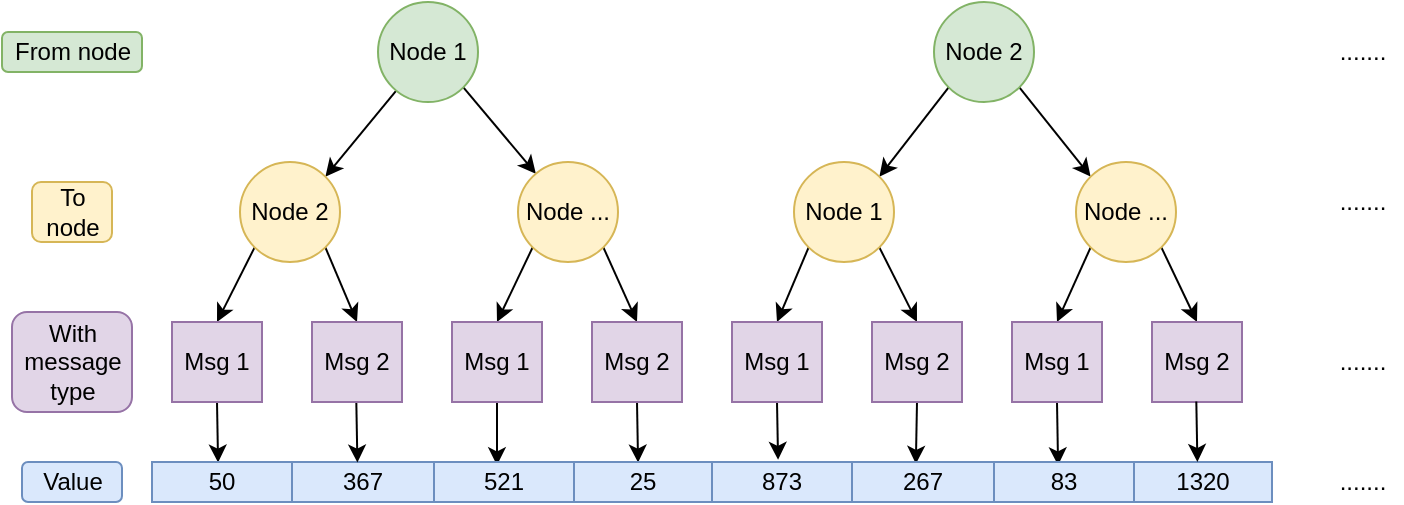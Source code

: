 <mxfile version="17.4.0" type="device"><diagram id="yhtvm28YYgiTaryT5ivU" name="Page-1"><mxGraphModel dx="981" dy="508" grid="1" gridSize="10" guides="1" tooltips="1" connect="1" arrows="1" fold="1" page="1" pageScale="1" pageWidth="827" pageHeight="1169" math="0" shadow="0"><root><mxCell id="0"/><mxCell id="1" parent="0"/><mxCell id="1zAqkXBA3oMKBa7ZBdZP-118" style="rounded=0;orthogonalLoop=1;jettySize=auto;html=1;entryX=1;entryY=0;entryDx=0;entryDy=0;" edge="1" parent="1" source="1zAqkXBA3oMKBa7ZBdZP-50" target="1zAqkXBA3oMKBa7ZBdZP-104"><mxGeometry relative="1" as="geometry"><mxPoint x="200" y="240" as="targetPoint"/></mxGeometry></mxCell><mxCell id="1zAqkXBA3oMKBa7ZBdZP-119" style="edgeStyle=none;rounded=0;orthogonalLoop=1;jettySize=auto;html=1;exitX=1;exitY=1;exitDx=0;exitDy=0;" edge="1" parent="1" source="1zAqkXBA3oMKBa7ZBdZP-50" target="1zAqkXBA3oMKBa7ZBdZP-105"><mxGeometry relative="1" as="geometry"/></mxCell><mxCell id="1zAqkXBA3oMKBa7ZBdZP-50" value="Node 1" style="ellipse;whiteSpace=wrap;html=1;aspect=fixed;fillColor=#d5e8d4;strokeColor=#82b366;" vertex="1" parent="1"><mxGeometry x="203" y="150" width="50" height="50" as="geometry"/></mxCell><mxCell id="1zAqkXBA3oMKBa7ZBdZP-120" style="edgeStyle=none;rounded=0;orthogonalLoop=1;jettySize=auto;html=1;exitX=0;exitY=1;exitDx=0;exitDy=0;entryX=1;entryY=0;entryDx=0;entryDy=0;" edge="1" parent="1" source="1zAqkXBA3oMKBa7ZBdZP-103" target="1zAqkXBA3oMKBa7ZBdZP-107"><mxGeometry relative="1" as="geometry"/></mxCell><mxCell id="1zAqkXBA3oMKBa7ZBdZP-121" style="edgeStyle=none;rounded=0;orthogonalLoop=1;jettySize=auto;html=1;exitX=1;exitY=1;exitDx=0;exitDy=0;entryX=0;entryY=0;entryDx=0;entryDy=0;" edge="1" parent="1" source="1zAqkXBA3oMKBa7ZBdZP-103" target="1zAqkXBA3oMKBa7ZBdZP-106"><mxGeometry relative="1" as="geometry"/></mxCell><mxCell id="1zAqkXBA3oMKBa7ZBdZP-103" value="Node 2" style="ellipse;whiteSpace=wrap;html=1;aspect=fixed;fillColor=#d5e8d4;strokeColor=#82b366;" vertex="1" parent="1"><mxGeometry x="481" y="150" width="50" height="50" as="geometry"/></mxCell><mxCell id="1zAqkXBA3oMKBa7ZBdZP-122" style="edgeStyle=none;rounded=0;orthogonalLoop=1;jettySize=auto;html=1;exitX=0;exitY=1;exitDx=0;exitDy=0;entryX=0.5;entryY=0;entryDx=0;entryDy=0;" edge="1" parent="1" source="1zAqkXBA3oMKBa7ZBdZP-104" target="1zAqkXBA3oMKBa7ZBdZP-108"><mxGeometry relative="1" as="geometry"/></mxCell><mxCell id="1zAqkXBA3oMKBa7ZBdZP-123" style="edgeStyle=none;rounded=0;orthogonalLoop=1;jettySize=auto;html=1;exitX=1;exitY=1;exitDx=0;exitDy=0;entryX=0.5;entryY=0;entryDx=0;entryDy=0;" edge="1" parent="1" source="1zAqkXBA3oMKBa7ZBdZP-104" target="1zAqkXBA3oMKBa7ZBdZP-110"><mxGeometry relative="1" as="geometry"/></mxCell><mxCell id="1zAqkXBA3oMKBa7ZBdZP-104" value="Node 2" style="ellipse;whiteSpace=wrap;html=1;aspect=fixed;fillColor=#fff2cc;strokeColor=#d6b656;" vertex="1" parent="1"><mxGeometry x="134" y="230" width="50" height="50" as="geometry"/></mxCell><mxCell id="1zAqkXBA3oMKBa7ZBdZP-124" style="edgeStyle=none;rounded=0;orthogonalLoop=1;jettySize=auto;html=1;exitX=0;exitY=1;exitDx=0;exitDy=0;entryX=0.5;entryY=0;entryDx=0;entryDy=0;" edge="1" parent="1" source="1zAqkXBA3oMKBa7ZBdZP-105" target="1zAqkXBA3oMKBa7ZBdZP-111"><mxGeometry relative="1" as="geometry"/></mxCell><mxCell id="1zAqkXBA3oMKBa7ZBdZP-125" style="edgeStyle=none;rounded=0;orthogonalLoop=1;jettySize=auto;html=1;exitX=1;exitY=1;exitDx=0;exitDy=0;entryX=0.5;entryY=0;entryDx=0;entryDy=0;" edge="1" parent="1" source="1zAqkXBA3oMKBa7ZBdZP-105" target="1zAqkXBA3oMKBa7ZBdZP-112"><mxGeometry relative="1" as="geometry"/></mxCell><mxCell id="1zAqkXBA3oMKBa7ZBdZP-105" value="Node ..." style="ellipse;whiteSpace=wrap;html=1;aspect=fixed;fillColor=#fff2cc;strokeColor=#d6b656;" vertex="1" parent="1"><mxGeometry x="273" y="230" width="50" height="50" as="geometry"/></mxCell><mxCell id="1zAqkXBA3oMKBa7ZBdZP-128" style="edgeStyle=none;rounded=0;orthogonalLoop=1;jettySize=auto;html=1;exitX=0;exitY=1;exitDx=0;exitDy=0;entryX=0.5;entryY=0;entryDx=0;entryDy=0;" edge="1" parent="1" source="1zAqkXBA3oMKBa7ZBdZP-106" target="1zAqkXBA3oMKBa7ZBdZP-115"><mxGeometry relative="1" as="geometry"/></mxCell><mxCell id="1zAqkXBA3oMKBa7ZBdZP-129" style="edgeStyle=none;rounded=0;orthogonalLoop=1;jettySize=auto;html=1;exitX=1;exitY=1;exitDx=0;exitDy=0;entryX=0.5;entryY=0;entryDx=0;entryDy=0;" edge="1" parent="1" source="1zAqkXBA3oMKBa7ZBdZP-106" target="1zAqkXBA3oMKBa7ZBdZP-116"><mxGeometry relative="1" as="geometry"/></mxCell><mxCell id="1zAqkXBA3oMKBa7ZBdZP-106" value="Node ..." style="ellipse;whiteSpace=wrap;html=1;aspect=fixed;fillColor=#fff2cc;strokeColor=#d6b656;" vertex="1" parent="1"><mxGeometry x="552" y="230" width="50" height="50" as="geometry"/></mxCell><mxCell id="1zAqkXBA3oMKBa7ZBdZP-126" style="edgeStyle=none;rounded=0;orthogonalLoop=1;jettySize=auto;html=1;exitX=0;exitY=1;exitDx=0;exitDy=0;entryX=0.5;entryY=0;entryDx=0;entryDy=0;" edge="1" parent="1" source="1zAqkXBA3oMKBa7ZBdZP-107" target="1zAqkXBA3oMKBa7ZBdZP-113"><mxGeometry relative="1" as="geometry"/></mxCell><mxCell id="1zAqkXBA3oMKBa7ZBdZP-127" style="edgeStyle=none;rounded=0;orthogonalLoop=1;jettySize=auto;html=1;exitX=1;exitY=1;exitDx=0;exitDy=0;entryX=0.5;entryY=0;entryDx=0;entryDy=0;" edge="1" parent="1" source="1zAqkXBA3oMKBa7ZBdZP-107" target="1zAqkXBA3oMKBa7ZBdZP-114"><mxGeometry relative="1" as="geometry"/></mxCell><mxCell id="1zAqkXBA3oMKBa7ZBdZP-107" value="Node 1" style="ellipse;whiteSpace=wrap;html=1;aspect=fixed;fillColor=#fff2cc;strokeColor=#d6b656;" vertex="1" parent="1"><mxGeometry x="411" y="230" width="50" height="50" as="geometry"/></mxCell><mxCell id="1zAqkXBA3oMKBa7ZBdZP-140" style="edgeStyle=none;rounded=0;orthogonalLoop=1;jettySize=auto;html=1;exitX=0.5;exitY=1;exitDx=0;exitDy=0;entryX=0.059;entryY=0.014;entryDx=0;entryDy=0;entryPerimeter=0;" edge="1" parent="1" source="1zAqkXBA3oMKBa7ZBdZP-108" target="1zAqkXBA3oMKBa7ZBdZP-131"><mxGeometry relative="1" as="geometry"/></mxCell><mxCell id="1zAqkXBA3oMKBa7ZBdZP-108" value="Msg 1&lt;span style=&quot;color: rgba(0 , 0 , 0 , 0) ; font-family: monospace ; font-size: 0px&quot;&gt;%3CmxGraphModel%3E%3Croot%3E%3CmxCell%20id%3D%220%22%2F%3E%3CmxCell%20id%3D%221%22%20parent%3D%220%22%2F%3E%3CmxCell%20id%3D%222%22%20value%3D%22Node%201%22%20style%3D%22ellipse%3BwhiteSpace%3Dwrap%3Bhtml%3D1%3Baspect%3Dfixed%3B%22%20vertex%3D%221%22%20parent%3D%221%22%3E%3CmxGeometry%20x%3D%22120%22%20y%3D%22210%22%20width%3D%2250%22%20height%3D%2250%22%20as%3D%22geometry%22%2F%3E%3C%2FmxCell%3E%3C%2Froot%3E%3C%2FmxGraphModel%3E&lt;/span&gt;" style="rounded=0;whiteSpace=wrap;html=1;fillColor=#e1d5e7;strokeColor=#9673a6;" vertex="1" parent="1"><mxGeometry x="100" y="310" width="45" height="40" as="geometry"/></mxCell><mxCell id="1zAqkXBA3oMKBa7ZBdZP-110" value="Msg 2&lt;span style=&quot;color: rgba(0 , 0 , 0 , 0) ; font-family: monospace ; font-size: 0px&quot;&gt;%3CmxGraphModel%3E%3Croot%3E%3CmxCell%20id%3D%220%22%2F%3E%3CmxCell%20id%3D%221%22%20parent%3D%220%22%2F%3E%3CmxCell%20id%3D%222%22%20value%3D%22Node%201%22%20style%3D%22ellipse%3BwhiteSpace%3Dwrap%3Bhtml%3D1%3Baspect%3Dfixed%3B%22%20vertex%3D%221%22%20parent%3D%221%22%3E%3CmxGeometry%20x%3D%22120%22%20y%3D%22210%22%20width%3D%2250%22%20height%3D%2250%22%20as%3D%22geometry%22%2F%3E%3C%2FmxCell%3E%3C%2Froot%3E%3C%2FmxGraphModel%3&lt;/span&gt;" style="rounded=0;whiteSpace=wrap;html=1;" vertex="1" parent="1"><mxGeometry x="170" y="310" width="45" height="40" as="geometry"/></mxCell><mxCell id="1zAqkXBA3oMKBa7ZBdZP-142" style="edgeStyle=none;rounded=0;orthogonalLoop=1;jettySize=auto;html=1;exitX=0.5;exitY=1;exitDx=0;exitDy=0;entryX=0.308;entryY=0.083;entryDx=0;entryDy=0;entryPerimeter=0;" edge="1" parent="1" source="1zAqkXBA3oMKBa7ZBdZP-111" target="1zAqkXBA3oMKBa7ZBdZP-131"><mxGeometry relative="1" as="geometry"/></mxCell><mxCell id="1zAqkXBA3oMKBa7ZBdZP-111" value="Msg 1&lt;span style=&quot;color: rgba(0 , 0 , 0 , 0) ; font-family: monospace ; font-size: 0px&quot;&gt;%3CmxGraphModel%3E%3Croot%3E%3CmxCell%20id%3D%220%22%2F%3E%3CmxCell%20id%3D%221%22%20parent%3D%220%22%2F%3E%3CmxCell%20id%3D%222%22%20value%3D%22Node%201%22%20style%3D%22ellipse%3BwhiteSpace%3Dwrap%3Bhtml%3D1%3Baspect%3Dfixed%3B%22%20vertex%3D%221%22%20parent%3D%221%22%3E%3CmxGeometry%20x%3D%22120%22%20y%3D%22210%22%20width%3D%2250%22%20height%3D%2250%22%20as%3D%22geometry%22%2F%3E%3C%2FmxCell%3E%3C%2Froot%3E%3C%2FmxGraphModel%3E&lt;/span&gt;" style="rounded=0;whiteSpace=wrap;html=1;" vertex="1" parent="1"><mxGeometry x="240" y="310" width="45" height="40" as="geometry"/></mxCell><mxCell id="1zAqkXBA3oMKBa7ZBdZP-143" style="edgeStyle=none;rounded=0;orthogonalLoop=1;jettySize=auto;html=1;exitX=0.5;exitY=1;exitDx=0;exitDy=0;entryX=0.434;entryY=0.014;entryDx=0;entryDy=0;entryPerimeter=0;" edge="1" parent="1" source="1zAqkXBA3oMKBa7ZBdZP-112" target="1zAqkXBA3oMKBa7ZBdZP-131"><mxGeometry relative="1" as="geometry"/></mxCell><mxCell id="1zAqkXBA3oMKBa7ZBdZP-112" value="Msg 2&lt;span style=&quot;color: rgba(0 , 0 , 0 , 0) ; font-family: monospace ; font-size: 0px&quot;&gt;%3CmxGraphModel%3E%3Croot%3E%3CmxCell%20id%3D%220%22%2F%3E%3CmxCell%20id%3D%221%22%20parent%3D%220%22%2F%3E%3CmxCell%20id%3D%222%22%20value%3D%22Node%201%22%20style%3D%22ellipse%3BwhiteSpace%3Dwrap%3Bhtml%3D1%3Baspect%3Dfixed%3B%22%20vertex%3D%221%22%20parent%3D%221%22%3E%3CmxGeometry%20x%3D%22120%22%20y%3D%22210%22%20width%3D%2250%22%20height%3D%2250%22%20as%3D%22geometry%22%2F%3E%3C%2FmxCell%3E%3C%2Froot%3E%3C%2FmxGraphModel%3E&lt;/span&gt;" style="rounded=0;whiteSpace=wrap;html=1;" vertex="1" parent="1"><mxGeometry x="310" y="310" width="45" height="40" as="geometry"/></mxCell><mxCell id="1zAqkXBA3oMKBa7ZBdZP-144" style="edgeStyle=none;rounded=0;orthogonalLoop=1;jettySize=auto;html=1;exitX=0.5;exitY=1;exitDx=0;exitDy=0;entryX=0.559;entryY=-0.055;entryDx=0;entryDy=0;entryPerimeter=0;" edge="1" parent="1" source="1zAqkXBA3oMKBa7ZBdZP-113" target="1zAqkXBA3oMKBa7ZBdZP-131"><mxGeometry relative="1" as="geometry"/></mxCell><mxCell id="1zAqkXBA3oMKBa7ZBdZP-113" value="Msg 1&lt;span style=&quot;color: rgba(0 , 0 , 0 , 0) ; font-family: monospace ; font-size: 0px&quot;&gt;%3CmxGraphModel%3E%3Croot%3E%3CmxCell%20id%3D%220%22%2F%3E%3CmxCell%20id%3D%221%22%20parent%3D%220%22%2F%3E%3CmxCell%20id%3D%222%22%20value%3D%22Node%201%22%20style%3D%22ellipse%3BwhiteSpace%3Dwrap%3Bhtml%3D1%3Baspect%3Dfixed%3B%22%20vertex%3D%221%22%20parent%3D%221%22%3E%3CmxGeometry%20x%3D%22120%22%20y%3D%22210%22%20width%3D%2250%22%20height%3D%2250%22%20as%3D%22geometry%22%2F%3E%3C%2FmxCell%3E%3C%2Froot%3E%3C%2FmxGraphModel%3E&lt;/span&gt;" style="rounded=0;whiteSpace=wrap;html=1;" vertex="1" parent="1"><mxGeometry x="380" y="310" width="45" height="40" as="geometry"/></mxCell><mxCell id="1zAqkXBA3oMKBa7ZBdZP-145" style="edgeStyle=none;rounded=0;orthogonalLoop=1;jettySize=auto;html=1;exitX=0.5;exitY=1;exitDx=0;exitDy=0;entryX=0.682;entryY=0.048;entryDx=0;entryDy=0;entryPerimeter=0;" edge="1" parent="1" source="1zAqkXBA3oMKBa7ZBdZP-114" target="1zAqkXBA3oMKBa7ZBdZP-131"><mxGeometry relative="1" as="geometry"/></mxCell><mxCell id="1zAqkXBA3oMKBa7ZBdZP-114" value="Msg 2&lt;span style=&quot;color: rgba(0 , 0 , 0 , 0) ; font-family: monospace ; font-size: 0px&quot;&gt;%3CmxGraphModel%3E%3Croot%3E%3CmxCell%20id%3D%220%22%2F%3E%3CmxCell%20id%3D%221%22%20parent%3D%220%22%2F%3E%3CmxCell%20id%3D%222%22%20value%3D%22Node%201%22%20style%3D%22ellipse%3BwhiteSpace%3Dwrap%3Bhtml%3D1%3Baspect%3Dfixed%3B%22%20vertex%3D%221%22%20parent%3D%221%22%3E%3CmxGeometry%20x%3D%22120%22%20y%3D%22210%22%20width%3D%2250%22%20height%3D%2250%22%20as%3D%22geometry%22%2F%3E%3C%2FmxCell%3E%3C%2Froot%3E%3C%2FmxGraphModel%3E&lt;/span&gt;" style="rounded=0;whiteSpace=wrap;html=1;" vertex="1" parent="1"><mxGeometry x="450" y="310" width="45" height="40" as="geometry"/></mxCell><mxCell id="1zAqkXBA3oMKBa7ZBdZP-146" style="edgeStyle=none;rounded=0;orthogonalLoop=1;jettySize=auto;html=1;exitX=0.5;exitY=1;exitDx=0;exitDy=0;entryX=0.809;entryY=0.083;entryDx=0;entryDy=0;entryPerimeter=0;" edge="1" parent="1" source="1zAqkXBA3oMKBa7ZBdZP-115" target="1zAqkXBA3oMKBa7ZBdZP-131"><mxGeometry relative="1" as="geometry"/></mxCell><mxCell id="1zAqkXBA3oMKBa7ZBdZP-115" value="Msg 1&lt;span style=&quot;color: rgba(0 , 0 , 0 , 0) ; font-family: monospace ; font-size: 0px&quot;&gt;%3CmxGraphModel%3E%3Croot%3E%3CmxCell%20id%3D%220%22%2F%3E%3CmxCell%20id%3D%221%22%20parent%3D%220%22%2F%3E%3CmxCell%20id%3D%222%22%20value%3D%22Node%201%22%20style%3D%22ellipse%3BwhiteSpace%3Dwrap%3Bhtml%3D1%3Baspect%3Dfixed%3B%22%20vertex%3D%221%22%20parent%3D%221%22%3E%3CmxGeometry%20x%3D%22120%22%20y%3D%22210%22%20width%3D%2250%22%20height%3D%2250%22%20as%3D%22geometry%22%2F%3E%3C%2FmxCell%3E%3C%2Froot%3E%3C%2FmxGraphModel%3E&lt;/span&gt;" style="rounded=0;whiteSpace=wrap;html=1;" vertex="1" parent="1"><mxGeometry x="520" y="310" width="45" height="40" as="geometry"/></mxCell><mxCell id="1zAqkXBA3oMKBa7ZBdZP-116" value="Msg 2&lt;span style=&quot;color: rgba(0 , 0 , 0 , 0) ; font-family: monospace ; font-size: 0px&quot;&gt;%3CmxGraphModel%3E%3Croot%3E%3CmxCell%20id%3D%220%22%2F%3E%3CmxCell%20id%3D%221%22%20parent%3D%220%22%2F%3E%3CmxCell%20id%3D%222%22%20value%3D%22Node%201%22%20style%3D%22ellipse%3BwhiteSpace%3Dwrap%3Bhtml%3D1%3Baspect%3Dfixed%3B%22%20vertex%3D%221%22%20parent%3D%221%22%3E%3CmxGeometry%20x%3D%22120%22%20y%3D%22210%22%20width%3D%2250%22%20height%3D%2250%22%20as%3D%22geometry%22%2F%3E%3C%2FmxCell%3E%3C%2Froot%3E%3C%2FmxGraphModel%3E&lt;/span&gt;" style="rounded=0;whiteSpace=wrap;html=1;fillColor=#e1d5e7;strokeColor=#9673a6;" vertex="1" parent="1"><mxGeometry x="590" y="310" width="45" height="40" as="geometry"/></mxCell><mxCell id="1zAqkXBA3oMKBa7ZBdZP-130" value="" style="shape=table;html=1;whiteSpace=wrap;startSize=0;container=1;collapsible=0;childLayout=tableLayout;fillColor=#dae8fc;strokeColor=#6c8ebf;" vertex="1" parent="1"><mxGeometry x="90" y="380" width="560" height="20" as="geometry"/></mxCell><mxCell id="1zAqkXBA3oMKBa7ZBdZP-131" value="" style="shape=partialRectangle;html=1;whiteSpace=wrap;collapsible=0;dropTarget=0;pointerEvents=0;fillColor=none;top=0;left=0;bottom=0;right=0;points=[[0,0.5],[1,0.5]];portConstraint=eastwest;" vertex="1" parent="1zAqkXBA3oMKBa7ZBdZP-130"><mxGeometry width="560" height="20" as="geometry"/></mxCell><mxCell id="1zAqkXBA3oMKBa7ZBdZP-132" value="50" style="shape=partialRectangle;html=1;whiteSpace=wrap;connectable=0;fillColor=none;top=0;left=0;bottom=0;right=0;overflow=hidden;pointerEvents=1;" vertex="1" parent="1zAqkXBA3oMKBa7ZBdZP-131"><mxGeometry width="70" height="20" as="geometry"><mxRectangle width="70" height="20" as="alternateBounds"/></mxGeometry></mxCell><mxCell id="1zAqkXBA3oMKBa7ZBdZP-133" value="367" style="shape=partialRectangle;html=1;whiteSpace=wrap;connectable=0;fillColor=none;top=0;left=0;bottom=0;right=0;overflow=hidden;pointerEvents=1;" vertex="1" parent="1zAqkXBA3oMKBa7ZBdZP-131"><mxGeometry x="70" width="71" height="20" as="geometry"><mxRectangle width="71" height="20" as="alternateBounds"/></mxGeometry></mxCell><mxCell id="1zAqkXBA3oMKBa7ZBdZP-134" value="521" style="shape=partialRectangle;html=1;whiteSpace=wrap;connectable=0;fillColor=none;top=0;left=0;bottom=0;right=0;overflow=hidden;pointerEvents=1;" vertex="1" parent="1zAqkXBA3oMKBa7ZBdZP-131"><mxGeometry x="141" width="70" height="20" as="geometry"><mxRectangle width="70" height="20" as="alternateBounds"/></mxGeometry></mxCell><mxCell id="1zAqkXBA3oMKBa7ZBdZP-135" value="25" style="shape=partialRectangle;html=1;whiteSpace=wrap;connectable=0;fillColor=none;top=0;left=0;bottom=0;right=0;overflow=hidden;pointerEvents=1;" vertex="1" parent="1zAqkXBA3oMKBa7ZBdZP-131"><mxGeometry x="211" width="69" height="20" as="geometry"><mxRectangle width="69" height="20" as="alternateBounds"/></mxGeometry></mxCell><mxCell id="1zAqkXBA3oMKBa7ZBdZP-136" value="873" style="shape=partialRectangle;html=1;whiteSpace=wrap;connectable=0;fillColor=none;top=0;left=0;bottom=0;right=0;overflow=hidden;pointerEvents=1;" vertex="1" parent="1zAqkXBA3oMKBa7ZBdZP-131"><mxGeometry x="280" width="70" height="20" as="geometry"><mxRectangle width="70" height="20" as="alternateBounds"/></mxGeometry></mxCell><mxCell id="1zAqkXBA3oMKBa7ZBdZP-137" value="267" style="shape=partialRectangle;html=1;whiteSpace=wrap;connectable=0;fillColor=none;top=0;left=0;bottom=0;right=0;overflow=hidden;pointerEvents=1;" vertex="1" parent="1zAqkXBA3oMKBa7ZBdZP-131"><mxGeometry x="350" width="71" height="20" as="geometry"><mxRectangle width="71" height="20" as="alternateBounds"/></mxGeometry></mxCell><mxCell id="1zAqkXBA3oMKBa7ZBdZP-138" value="83" style="shape=partialRectangle;html=1;whiteSpace=wrap;connectable=0;fillColor=none;top=0;left=0;bottom=0;right=0;overflow=hidden;pointerEvents=1;" vertex="1" parent="1zAqkXBA3oMKBa7ZBdZP-131"><mxGeometry x="421" width="70" height="20" as="geometry"><mxRectangle width="70" height="20" as="alternateBounds"/></mxGeometry></mxCell><mxCell id="1zAqkXBA3oMKBa7ZBdZP-139" value="1320" style="shape=partialRectangle;html=1;whiteSpace=wrap;connectable=0;fillColor=none;top=0;left=0;bottom=0;right=0;overflow=hidden;pointerEvents=1;" vertex="1" parent="1zAqkXBA3oMKBa7ZBdZP-131"><mxGeometry x="491" width="69" height="20" as="geometry"><mxRectangle width="69" height="20" as="alternateBounds"/></mxGeometry></mxCell><mxCell id="1zAqkXBA3oMKBa7ZBdZP-148" style="edgeStyle=none;rounded=0;orthogonalLoop=1;jettySize=auto;html=1;exitX=0.5;exitY=1;exitDx=0;exitDy=0;entryX=0.059;entryY=0.014;entryDx=0;entryDy=0;entryPerimeter=0;" edge="1" parent="1"><mxGeometry relative="1" as="geometry"><mxPoint x="612.16" y="349.72" as="sourcePoint"/><mxPoint x="612.7" y="380" as="targetPoint"/></mxGeometry></mxCell><mxCell id="1zAqkXBA3oMKBa7ZBdZP-149" style="edgeStyle=none;rounded=0;orthogonalLoop=1;jettySize=auto;html=1;exitX=0.5;exitY=1;exitDx=0;exitDy=0;entryX=0.059;entryY=0.014;entryDx=0;entryDy=0;entryPerimeter=0;" edge="1" parent="1"><mxGeometry relative="1" as="geometry"><mxPoint x="192.16" y="350" as="sourcePoint"/><mxPoint x="192.7" y="380.28" as="targetPoint"/></mxGeometry></mxCell><mxCell id="1zAqkXBA3oMKBa7ZBdZP-151" value=".......&lt;span style=&quot;color: rgba(0 , 0 , 0 , 0) ; font-family: monospace ; font-size: 0px&quot;&gt;%3CmxGraphModel%3E%3Croot%3E%3CmxCell%20id%3D%220%22%2F%3E%3CmxCell%20id%3D%221%22%20parent%3D%220%22%2F%3E%3CmxCell%20id%3D%222%22%20style%3D%22edgeStyle%3Dnone%3Brounded%3D0%3BorthogonalLoop%3D1%3BjettySize%3Dauto%3Bhtml%3D1%3BexitX%3D0.5%3BexitY%3D1%3BexitDx%3D0%3BexitDy%3D0%3BentryX%3D0.059%3BentryY%3D0.014%3BentryDx%3D0%3BentryDy%3D0%3BentryPerimeter%3D0%3B%22%20edge%3D%221%22%20parent%3D%221%22%3E%3CmxGeometry%20relative%3D%221%22%20as%3D%22geometry%22%3E%3CmxPoint%20x%3D%22122.5%22%20y%3D%22350%22%20as%3D%22sourcePoint%22%2F%3E%3CmxPoint%20x%3D%22123.04%22%20y%3D%22380.28%22%20as%3D%22targetPoint%22%2F%3E%3C%2FmxGeometry%3E%3C%2FmxCell%3E%3C%2Froot%3E%3C%2FmxGraphModel%3E&lt;/span&gt;" style="text;html=1;align=center;verticalAlign=middle;resizable=0;points=[];autosize=1;strokeColor=none;fillColor=none;" vertex="1" parent="1"><mxGeometry x="675" y="165" width="40" height="20" as="geometry"/></mxCell><mxCell id="1zAqkXBA3oMKBa7ZBdZP-153" value=".......&lt;span style=&quot;color: rgba(0 , 0 , 0 , 0) ; font-family: monospace ; font-size: 0px&quot;&gt;%3CmxGraphModel%3E%3Croot%3E%3CmxCell%20id%3D%220%22%2F%3E%3CmxCell%20id%3D%221%22%20parent%3D%220%22%2F%3E%3CmxCell%20id%3D%222%22%20style%3D%22edgeStyle%3Dnone%3Brounded%3D0%3BorthogonalLoop%3D1%3BjettySize%3Dauto%3Bhtml%3D1%3BexitX%3D0.5%3BexitY%3D1%3BexitDx%3D0%3BexitDy%3D0%3BentryX%3D0.059%3BentryY%3D0.014%3BentryDx%3D0%3BentryDy%3D0%3BentryPerimeter%3D0%3B%22%20edge%3D%221%22%20parent%3D%221%22%3E%3CmxGeometry%20relative%3D%221%22%20as%3D%22geometry%22%3E%3CmxPoint%20x%3D%22122.5%22%20y%3D%22350%22%20as%3D%22sourcePoint%22%2F%3E%3CmxPoint%20x%3D%22123.04%22%20y%3D%22380.28%22%20as%3D%22targetPoint%22%2F%3E%3C%2FmxGeometry%3E%3C%2FmxCell%3E%3C%2Froot%3E%3C%2FmxGraphModel%3E&lt;/span&gt;" style="text;html=1;align=center;verticalAlign=middle;resizable=0;points=[];autosize=1;strokeColor=none;fillColor=none;" vertex="1" parent="1"><mxGeometry x="675" y="240" width="40" height="20" as="geometry"/></mxCell><mxCell id="1zAqkXBA3oMKBa7ZBdZP-154" value=".......&lt;span style=&quot;color: rgba(0 , 0 , 0 , 0) ; font-family: monospace ; font-size: 0px&quot;&gt;%3CmxGraphModel%3E%3Croot%3E%3CmxCell%20id%3D%220%22%2F%3E%3CmxCell%20id%3D%221%22%20parent%3D%220%22%2F%3E%3CmxCell%20id%3D%222%22%20style%3D%22edgeStyle%3Dnone%3Brounded%3D0%3BorthogonalLoop%3D1%3BjettySize%3Dauto%3Bhtml%3D1%3BexitX%3D0.5%3BexitY%3D1%3BexitDx%3D0%3BexitDy%3D0%3BentryX%3D0.059%3BentryY%3D0.014%3BentryDx%3D0%3BentryDy%3D0%3BentryPerimeter%3D0%3B%22%20edge%3D%221%22%20parent%3D%221%22%3E%3CmxGeometry%20relative%3D%221%22%20as%3D%22geometry%22%3E%3CmxPoint%20x%3D%22122.5%22%20y%3D%22350%22%20as%3D%22sourcePoint%22%2F%3E%3CmxPoint%20x%3D%22123.04%22%20y%3D%22380.28%22%20as%3D%22targetPoint%22%2F%3E%3C%2FmxGeometry%3E%3C%2FmxCell%3E%3C%2Froot%3E%3C%2FmxGraphModel%3E&lt;/span&gt;" style="text;html=1;align=center;verticalAlign=middle;resizable=0;points=[];autosize=1;strokeColor=none;fillColor=none;" vertex="1" parent="1"><mxGeometry x="675" y="320" width="40" height="20" as="geometry"/></mxCell><mxCell id="1zAqkXBA3oMKBa7ZBdZP-155" value=".......&lt;span style=&quot;color: rgba(0 , 0 , 0 , 0) ; font-family: monospace ; font-size: 0px&quot;&gt;%3CmxGraphModel%3E%3Croot%3E%3CmxCell%20id%3D%220%22%2F%3E%3CmxCell%20id%3D%221%22%20parent%3D%220%22%2F%3E%3CmxCell%20id%3D%222%22%20style%3D%22edgeStyle%3Dnone%3Brounded%3D0%3BorthogonalLoop%3D1%3BjettySize%3Dauto%3Bhtml%3D1%3BexitX%3D0.5%3BexitY%3D1%3BexitDx%3D0%3BexitDy%3D0%3BentryX%3D0.059%3BentryY%3D0.014%3BentryDx%3D0%3BentryDy%3D0%3BentryPerimeter%3D0%3B%22%20edge%3D%221%22%20parent%3D%221%22%3E%3CmxGeometry%20relative%3D%221%22%20as%3D%22geometry%22%3E%3CmxPoint%20x%3D%22122.5%22%20y%3D%22350%22%20as%3D%22sourcePoint%22%2F%3E%3CmxPoint%20x%3D%22123.04%22%20y%3D%22380.28%22%20as%3D%22targetPoint%22%2F%3E%3C%2FmxGeometry%3E%3C%2FmxCell%3E%3C%2Froot%3E%3C%2FmxGraphModel%3E&lt;/span&gt;" style="text;html=1;align=center;verticalAlign=middle;resizable=0;points=[];autosize=1;strokeColor=none;fillColor=none;" vertex="1" parent="1"><mxGeometry x="675" y="380" width="40" height="20" as="geometry"/></mxCell><mxCell id="1zAqkXBA3oMKBa7ZBdZP-156" value="From node" style="text;html=1;align=center;verticalAlign=middle;resizable=0;points=[];autosize=1;strokeColor=#82b366;fillColor=#d5e8d4;rounded=1;" vertex="1" parent="1"><mxGeometry x="15" y="165" width="70" height="20" as="geometry"/></mxCell><mxCell id="1zAqkXBA3oMKBa7ZBdZP-157" value="With&lt;br&gt;message &lt;br&gt;type" style="text;html=1;align=center;verticalAlign=middle;resizable=0;points=[];autosize=1;strokeColor=#9673a6;fillColor=#e1d5e7;rounded=1;" vertex="1" parent="1"><mxGeometry x="20" y="305" width="60" height="50" as="geometry"/></mxCell><mxCell id="1zAqkXBA3oMKBa7ZBdZP-158" value="To &lt;br&gt;node" style="text;html=1;align=center;verticalAlign=middle;resizable=0;points=[];autosize=1;strokeColor=#d6b656;fillColor=#fff2cc;rounded=1;" vertex="1" parent="1"><mxGeometry x="30" y="240" width="40" height="30" as="geometry"/></mxCell><mxCell id="1zAqkXBA3oMKBa7ZBdZP-159" value="Value" style="text;html=1;align=center;verticalAlign=middle;resizable=0;points=[];autosize=1;strokeColor=#6c8ebf;fillColor=#dae8fc;rounded=1;" vertex="1" parent="1"><mxGeometry x="25" y="380" width="50" height="20" as="geometry"/></mxCell><mxCell id="1zAqkXBA3oMKBa7ZBdZP-161" value="Msg 2&lt;span style=&quot;color: rgba(0 , 0 , 0 , 0) ; font-family: monospace ; font-size: 0px&quot;&gt;%3CmxGraphModel%3E%3Croot%3E%3CmxCell%20id%3D%220%22%2F%3E%3CmxCell%20id%3D%221%22%20parent%3D%220%22%2F%3E%3CmxCell%20id%3D%222%22%20value%3D%22Node%201%22%20style%3D%22ellipse%3BwhiteSpace%3Dwrap%3Bhtml%3D1%3Baspect%3Dfixed%3B%22%20vertex%3D%221%22%20parent%3D%221%22%3E%3CmxGeometry%20x%3D%22120%22%20y%3D%22210%22%20width%3D%2250%22%20height%3D%2250%22%20as%3D%22geometry%22%2F%3E%3C%2FmxCell%3E%3C%2Froot%3E%3C%2FmxGraphModel%3&lt;/span&gt;" style="rounded=0;whiteSpace=wrap;html=1;fillColor=#e1d5e7;strokeColor=#9673a6;" vertex="1" parent="1"><mxGeometry x="170" y="310" width="45" height="40" as="geometry"/></mxCell><mxCell id="1zAqkXBA3oMKBa7ZBdZP-162" value="Msg 1&lt;span style=&quot;color: rgba(0 , 0 , 0 , 0) ; font-family: monospace ; font-size: 0px&quot;&gt;%3CmxGraphModel%3E%3Croot%3E%3CmxCell%20id%3D%220%22%2F%3E%3CmxCell%20id%3D%221%22%20parent%3D%220%22%2F%3E%3CmxCell%20id%3D%222%22%20value%3D%22Node%201%22%20style%3D%22ellipse%3BwhiteSpace%3Dwrap%3Bhtml%3D1%3Baspect%3Dfixed%3B%22%20vertex%3D%221%22%20parent%3D%221%22%3E%3CmxGeometry%20x%3D%22120%22%20y%3D%22210%22%20width%3D%2250%22%20height%3D%2250%22%20as%3D%22geometry%22%2F%3E%3C%2FmxCell%3E%3C%2Froot%3E%3C%2FmxGraphModel%3E&lt;/span&gt;" style="rounded=0;whiteSpace=wrap;html=1;fillColor=#e1d5e7;strokeColor=#9673a6;" vertex="1" parent="1"><mxGeometry x="240" y="310" width="45" height="40" as="geometry"/></mxCell><mxCell id="1zAqkXBA3oMKBa7ZBdZP-163" value="Msg 2&lt;span style=&quot;color: rgba(0 , 0 , 0 , 0) ; font-family: monospace ; font-size: 0px&quot;&gt;%3CmxGraphModel%3E%3Croot%3E%3CmxCell%20id%3D%220%22%2F%3E%3CmxCell%20id%3D%221%22%20parent%3D%220%22%2F%3E%3CmxCell%20id%3D%222%22%20value%3D%22Node%201%22%20style%3D%22ellipse%3BwhiteSpace%3Dwrap%3Bhtml%3D1%3Baspect%3Dfixed%3B%22%20vertex%3D%221%22%20parent%3D%221%22%3E%3CmxGeometry%20x%3D%22120%22%20y%3D%22210%22%20width%3D%2250%22%20height%3D%2250%22%20as%3D%22geometry%22%2F%3E%3C%2FmxCell%3E%3C%2Froot%3E%3C%2FmxGraphModel%3E&lt;/span&gt;" style="rounded=0;whiteSpace=wrap;html=1;fillColor=#e1d5e7;strokeColor=#9673a6;" vertex="1" parent="1"><mxGeometry x="310" y="310" width="45" height="40" as="geometry"/></mxCell><mxCell id="1zAqkXBA3oMKBa7ZBdZP-164" value="Msg 1&lt;span style=&quot;color: rgba(0 , 0 , 0 , 0) ; font-family: monospace ; font-size: 0px&quot;&gt;%3CmxGraphModel%3E%3Croot%3E%3CmxCell%20id%3D%220%22%2F%3E%3CmxCell%20id%3D%221%22%20parent%3D%220%22%2F%3E%3CmxCell%20id%3D%222%22%20value%3D%22Node%201%22%20style%3D%22ellipse%3BwhiteSpace%3Dwrap%3Bhtml%3D1%3Baspect%3Dfixed%3B%22%20vertex%3D%221%22%20parent%3D%221%22%3E%3CmxGeometry%20x%3D%22120%22%20y%3D%22210%22%20width%3D%2250%22%20height%3D%2250%22%20as%3D%22geometry%22%2F%3E%3C%2FmxCell%3E%3C%2Froot%3E%3C%2FmxGraphModel%3E&lt;/span&gt;" style="rounded=0;whiteSpace=wrap;html=1;fillColor=#e1d5e7;strokeColor=#9673a6;" vertex="1" parent="1"><mxGeometry x="380" y="310" width="45" height="40" as="geometry"/></mxCell><mxCell id="1zAqkXBA3oMKBa7ZBdZP-165" value="Msg 2&lt;span style=&quot;color: rgba(0 , 0 , 0 , 0) ; font-family: monospace ; font-size: 0px&quot;&gt;%3CmxGraphModel%3E%3Croot%3E%3CmxCell%20id%3D%220%22%2F%3E%3CmxCell%20id%3D%221%22%20parent%3D%220%22%2F%3E%3CmxCell%20id%3D%222%22%20value%3D%22Node%201%22%20style%3D%22ellipse%3BwhiteSpace%3Dwrap%3Bhtml%3D1%3Baspect%3Dfixed%3B%22%20vertex%3D%221%22%20parent%3D%221%22%3E%3CmxGeometry%20x%3D%22120%22%20y%3D%22210%22%20width%3D%2250%22%20height%3D%2250%22%20as%3D%22geometry%22%2F%3E%3C%2FmxCell%3E%3C%2Froot%3E%3C%2FmxGraphModel%3E&lt;/span&gt;" style="rounded=0;whiteSpace=wrap;html=1;fillColor=#e1d5e7;strokeColor=#9673a6;" vertex="1" parent="1"><mxGeometry x="450" y="310" width="45" height="40" as="geometry"/></mxCell><mxCell id="1zAqkXBA3oMKBa7ZBdZP-166" value="Msg 1&lt;span style=&quot;color: rgba(0 , 0 , 0 , 0) ; font-family: monospace ; font-size: 0px&quot;&gt;%3CmxGraphModel%3E%3Croot%3E%3CmxCell%20id%3D%220%22%2F%3E%3CmxCell%20id%3D%221%22%20parent%3D%220%22%2F%3E%3CmxCell%20id%3D%222%22%20value%3D%22Node%201%22%20style%3D%22ellipse%3BwhiteSpace%3Dwrap%3Bhtml%3D1%3Baspect%3Dfixed%3B%22%20vertex%3D%221%22%20parent%3D%221%22%3E%3CmxGeometry%20x%3D%22120%22%20y%3D%22210%22%20width%3D%2250%22%20height%3D%2250%22%20as%3D%22geometry%22%2F%3E%3C%2FmxCell%3E%3C%2Froot%3E%3C%2FmxGraphModel%3E&lt;/span&gt;" style="rounded=0;whiteSpace=wrap;html=1;fillColor=#e1d5e7;strokeColor=#9673a6;" vertex="1" parent="1"><mxGeometry x="520" y="310" width="45" height="40" as="geometry"/></mxCell></root></mxGraphModel></diagram></mxfile>
